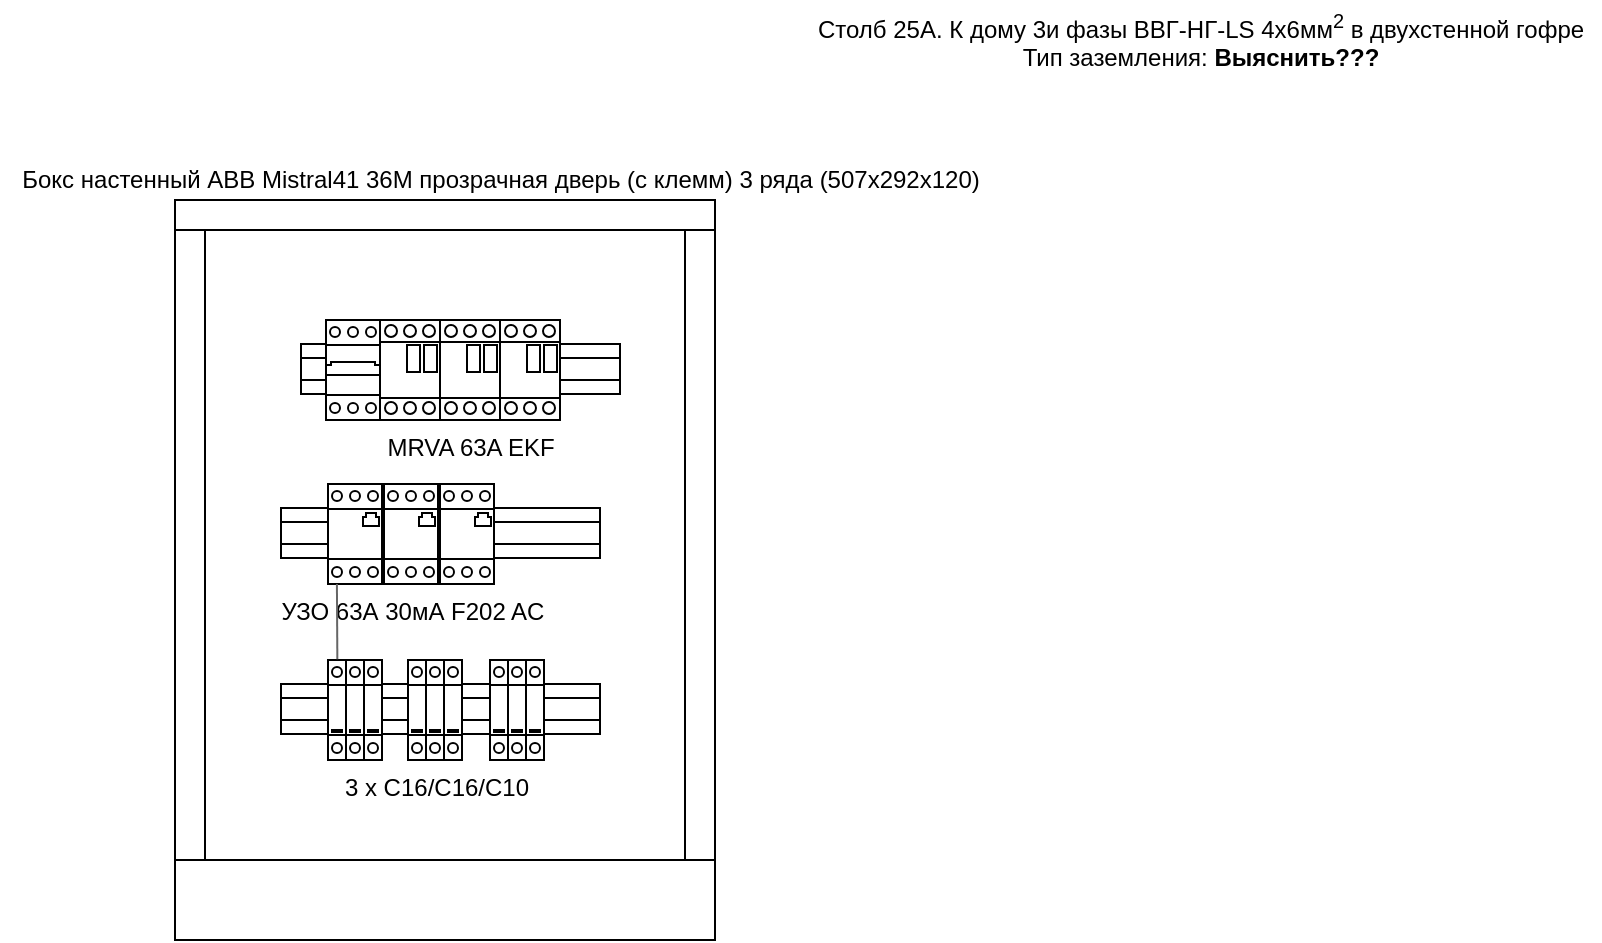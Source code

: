 <mxfile version="14.8.4" type="github">
  <diagram name="Page-1" id="099fd60b-425b-db50-ffb0-6b813814b670">
    <mxGraphModel dx="208" dy="143" grid="1" gridSize="10" guides="1" tooltips="1" connect="1" arrows="1" fold="1" page="1" pageScale="1" pageWidth="850" pageHeight="1100" background="none" math="0" shadow="0">
      <root>
        <mxCell id="0" />
        <mxCell id="1" parent="0" />
        <mxCell id="Ltz8epcXwrkfNexixSwU-1" value="" style="verticalLabelPosition=bottom;dashed=0;shadow=0;html=1;align=center;verticalAlign=top;shape=mxgraph.cabinets.cabinet;hasStand=1" parent="1" vertex="1">
          <mxGeometry x="97.5" y="110" width="270" height="370" as="geometry" />
        </mxCell>
        <mxCell id="Ltz8epcXwrkfNexixSwU-2" value="&lt;div&gt;Столб 25А. К дому 3и фазы ВВГ-НГ-LS 4x6мм&lt;sup&gt;2&lt;/sup&gt; в двухстенной гофре&lt;/div&gt;&lt;div&gt;Тип заземления: &lt;b&gt;Выяснить???&lt;/b&gt;&lt;br&gt;&lt;/div&gt;" style="text;html=1;align=center;verticalAlign=middle;resizable=0;points=[];autosize=1;strokeColor=none;" parent="1" vertex="1">
          <mxGeometry x="410" y="10" width="400" height="40" as="geometry" />
        </mxCell>
        <mxCell id="b2apCBRLnLN1PqMGx8Zv-47" value="" style="verticalLabelPosition=bottom;dashed=0;shadow=0;html=1;align=center;verticalAlign=top;shape=mxgraph.cabinets.din_rail;fontSize=3;" vertex="1" parent="1">
          <mxGeometry x="160.5" y="182" width="159.5" height="25" as="geometry" />
        </mxCell>
        <mxCell id="Ltz8epcXwrkfNexixSwU-4" value="Бокс настенный ABB Mistral41 36М прозрачная дверь (с клемм) 3 ряда (507x292x120)" style="text;html=1;align=center;verticalAlign=middle;resizable=0;points=[];autosize=1;strokeColor=none;" parent="1" vertex="1">
          <mxGeometry x="10" y="90" width="500" height="20" as="geometry" />
        </mxCell>
        <object label="" id="b2apCBRLnLN1PqMGx8Zv-2">
          <mxCell style="verticalLabelPosition=bottom;dashed=0;shadow=0;html=1;align=center;verticalAlign=top;shape=mxgraph.cabinets.motor_starter_32_125a;" vertex="1" parent="1">
            <mxGeometry x="200" y="170" width="30" height="50" as="geometry" />
          </mxCell>
        </object>
        <mxCell id="b2apCBRLnLN1PqMGx8Zv-3" value="MRVA 63A EKF" style="verticalLabelPosition=bottom;dashed=0;shadow=0;html=1;align=center;verticalAlign=top;shape=mxgraph.cabinets.motor_starter_32_125a;" vertex="1" parent="1">
          <mxGeometry x="230" y="170" width="30" height="50" as="geometry" />
        </mxCell>
        <mxCell id="b2apCBRLnLN1PqMGx8Zv-4" value="" style="verticalLabelPosition=bottom;dashed=0;shadow=0;html=1;align=center;verticalAlign=top;shape=mxgraph.cabinets.motor_starter_32_125a;" vertex="1" parent="1">
          <mxGeometry x="260" y="170" width="30" height="50" as="geometry" />
        </mxCell>
        <mxCell id="b2apCBRLnLN1PqMGx8Zv-42" value="" style="verticalLabelPosition=bottom;dashed=0;shadow=0;html=1;align=center;verticalAlign=top;shape=mxgraph.cabinets.din_rail;fontSize=3;" vertex="1" parent="1">
          <mxGeometry x="150.5" y="352" width="159.5" height="25" as="geometry" />
        </mxCell>
        <mxCell id="b2apCBRLnLN1PqMGx8Zv-15" value="" style="verticalLabelPosition=bottom;dashed=0;shadow=0;html=1;align=center;verticalAlign=top;shape=mxgraph.cabinets.surge_protection_1p;" vertex="1" parent="1">
          <mxGeometry x="174" y="340" width="9" height="50" as="geometry" />
        </mxCell>
        <mxCell id="b2apCBRLnLN1PqMGx8Zv-16" value="" style="verticalLabelPosition=bottom;dashed=0;shadow=0;html=1;align=center;verticalAlign=top;shape=mxgraph.cabinets.surge_protection_1p;" vertex="1" parent="1">
          <mxGeometry x="183" y="340" width="9" height="50" as="geometry" />
        </mxCell>
        <mxCell id="b2apCBRLnLN1PqMGx8Zv-17" value="" style="verticalLabelPosition=bottom;dashed=0;shadow=0;html=1;align=center;verticalAlign=top;shape=mxgraph.cabinets.surge_protection_1p;" vertex="1" parent="1">
          <mxGeometry x="192" y="340" width="9" height="50" as="geometry" />
        </mxCell>
        <mxCell id="b2apCBRLnLN1PqMGx8Zv-46" value="" style="verticalLabelPosition=bottom;dashed=0;shadow=0;html=1;align=center;verticalAlign=top;shape=mxgraph.cabinets.din_rail;fontSize=3;" vertex="1" parent="1">
          <mxGeometry x="150.5" y="264" width="159.5" height="25" as="geometry" />
        </mxCell>
        <mxCell id="b2apCBRLnLN1PqMGx8Zv-22" value="" style="verticalLabelPosition=bottom;dashed=0;shadow=0;html=1;align=center;verticalAlign=top;shape=mxgraph.cabinets.motor_protection_cb;" vertex="1" parent="1">
          <mxGeometry x="174" y="252" width="27" height="50" as="geometry" />
        </mxCell>
        <mxCell id="b2apCBRLnLN1PqMGx8Zv-23" value="УЗО 63А 30мА F202 AC" style="verticalLabelPosition=bottom;dashed=0;shadow=0;html=1;align=center;verticalAlign=top;shape=mxgraph.cabinets.motor_protection_cb;" vertex="1" parent="1">
          <mxGeometry x="202" y="252" width="27" height="50" as="geometry" />
        </mxCell>
        <mxCell id="b2apCBRLnLN1PqMGx8Zv-24" value="" style="verticalLabelPosition=bottom;dashed=0;shadow=0;html=1;align=center;verticalAlign=top;shape=mxgraph.cabinets.motor_protection_cb;" vertex="1" parent="1">
          <mxGeometry x="230" y="252" width="27" height="50" as="geometry" />
        </mxCell>
        <mxCell id="b2apCBRLnLN1PqMGx8Zv-25" value="" style="verticalLabelPosition=bottom;dashed=0;shadow=0;html=1;align=center;verticalAlign=top;shape=mxgraph.cabinets.cb_3p;" vertex="1" parent="1">
          <mxGeometry x="173" y="170" width="27" height="50" as="geometry" />
        </mxCell>
        <mxCell id="b2apCBRLnLN1PqMGx8Zv-26" value="" style="verticalLabelPosition=bottom;dashed=0;shadow=0;html=1;align=center;verticalAlign=top;shape=mxgraph.cabinets.surge_protection_1p;" vertex="1" parent="1">
          <mxGeometry x="214" y="340" width="9" height="50" as="geometry" />
        </mxCell>
        <mxCell id="b2apCBRLnLN1PqMGx8Zv-27" value="" style="verticalLabelPosition=bottom;dashed=0;shadow=0;html=1;align=center;verticalAlign=top;shape=mxgraph.cabinets.surge_protection_1p;" vertex="1" parent="1">
          <mxGeometry x="232" y="340" width="9" height="50" as="geometry" />
        </mxCell>
        <mxCell id="b2apCBRLnLN1PqMGx8Zv-28" value="3 x C16/C16/C10" style="verticalLabelPosition=bottom;dashed=0;shadow=0;html=1;align=center;verticalAlign=top;shape=mxgraph.cabinets.surge_protection_1p;" vertex="1" parent="1">
          <mxGeometry x="223" y="340" width="9" height="50" as="geometry" />
        </mxCell>
        <mxCell id="b2apCBRLnLN1PqMGx8Zv-29" value="" style="verticalLabelPosition=bottom;dashed=0;shadow=0;html=1;align=center;verticalAlign=top;shape=mxgraph.cabinets.surge_protection_1p;" vertex="1" parent="1">
          <mxGeometry x="255" y="340" width="9" height="50" as="geometry" />
        </mxCell>
        <mxCell id="b2apCBRLnLN1PqMGx8Zv-30" value="" style="verticalLabelPosition=bottom;dashed=0;shadow=0;html=1;align=center;verticalAlign=top;shape=mxgraph.cabinets.surge_protection_1p;" vertex="1" parent="1">
          <mxGeometry x="264" y="340" width="9" height="50" as="geometry" />
        </mxCell>
        <mxCell id="b2apCBRLnLN1PqMGx8Zv-31" value="" style="verticalLabelPosition=bottom;dashed=0;shadow=0;html=1;align=center;verticalAlign=top;shape=mxgraph.cabinets.surge_protection_1p;" vertex="1" parent="1">
          <mxGeometry x="273" y="340" width="9" height="50" as="geometry" />
        </mxCell>
        <mxCell id="b2apCBRLnLN1PqMGx8Zv-34" value="" style="endArrow=none;html=1;fontSize=3;labelBorderColor=none;fillColor=#f5f5f5;strokeColor=#666666;exitX=0.519;exitY=-0.007;exitDx=0;exitDy=0;exitPerimeter=0;" edge="1" parent="1" source="b2apCBRLnLN1PqMGx8Zv-15">
          <mxGeometry width="50" height="50" relative="1" as="geometry">
            <mxPoint x="178.46" y="333" as="sourcePoint" />
            <mxPoint x="178.46" y="302" as="targetPoint" />
          </mxGeometry>
        </mxCell>
      </root>
    </mxGraphModel>
  </diagram>
</mxfile>

